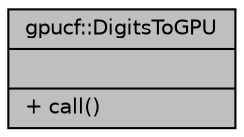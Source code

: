 digraph "gpucf::DigitsToGPU"
{
 // INTERACTIVE_SVG=YES
  bgcolor="transparent";
  edge [fontname="Helvetica",fontsize="10",labelfontname="Helvetica",labelfontsize="10"];
  node [fontname="Helvetica",fontsize="10",shape=record];
  Node1 [label="{gpucf::DigitsToGPU\n||+ call()\l}",height=0.2,width=0.4,color="black", fillcolor="grey75", style="filled", fontcolor="black"];
}
